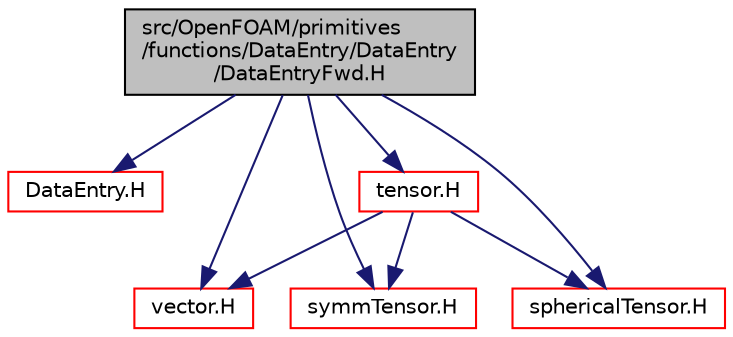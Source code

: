 digraph "src/OpenFOAM/primitives/functions/DataEntry/DataEntry/DataEntryFwd.H"
{
  bgcolor="transparent";
  edge [fontname="Helvetica",fontsize="10",labelfontname="Helvetica",labelfontsize="10"];
  node [fontname="Helvetica",fontsize="10",shape=record];
  Node1 [label="src/OpenFOAM/primitives\l/functions/DataEntry/DataEntry\l/DataEntryFwd.H",height=0.2,width=0.4,color="black", fillcolor="grey75", style="filled", fontcolor="black"];
  Node1 -> Node2 [color="midnightblue",fontsize="10",style="solid",fontname="Helvetica"];
  Node2 [label="DataEntry.H",height=0.2,width=0.4,color="red",URL="$a08783.html"];
  Node1 -> Node3 [color="midnightblue",fontsize="10",style="solid",fontname="Helvetica"];
  Node3 [label="vector.H",height=0.2,width=0.4,color="red",URL="$a08993.html"];
  Node1 -> Node4 [color="midnightblue",fontsize="10",style="solid",fontname="Helvetica"];
  Node4 [label="symmTensor.H",height=0.2,width=0.4,color="red",URL="$a08949.html"];
  Node1 -> Node5 [color="midnightblue",fontsize="10",style="solid",fontname="Helvetica"];
  Node5 [label="sphericalTensor.H",height=0.2,width=0.4,color="red",URL="$a08900.html"];
  Node1 -> Node6 [color="midnightblue",fontsize="10",style="solid",fontname="Helvetica"];
  Node6 [label="tensor.H",height=0.2,width=0.4,color="red",URL="$a08965.html"];
  Node6 -> Node3 [color="midnightblue",fontsize="10",style="solid",fontname="Helvetica"];
  Node6 -> Node5 [color="midnightblue",fontsize="10",style="solid",fontname="Helvetica"];
  Node6 -> Node4 [color="midnightblue",fontsize="10",style="solid",fontname="Helvetica"];
}
